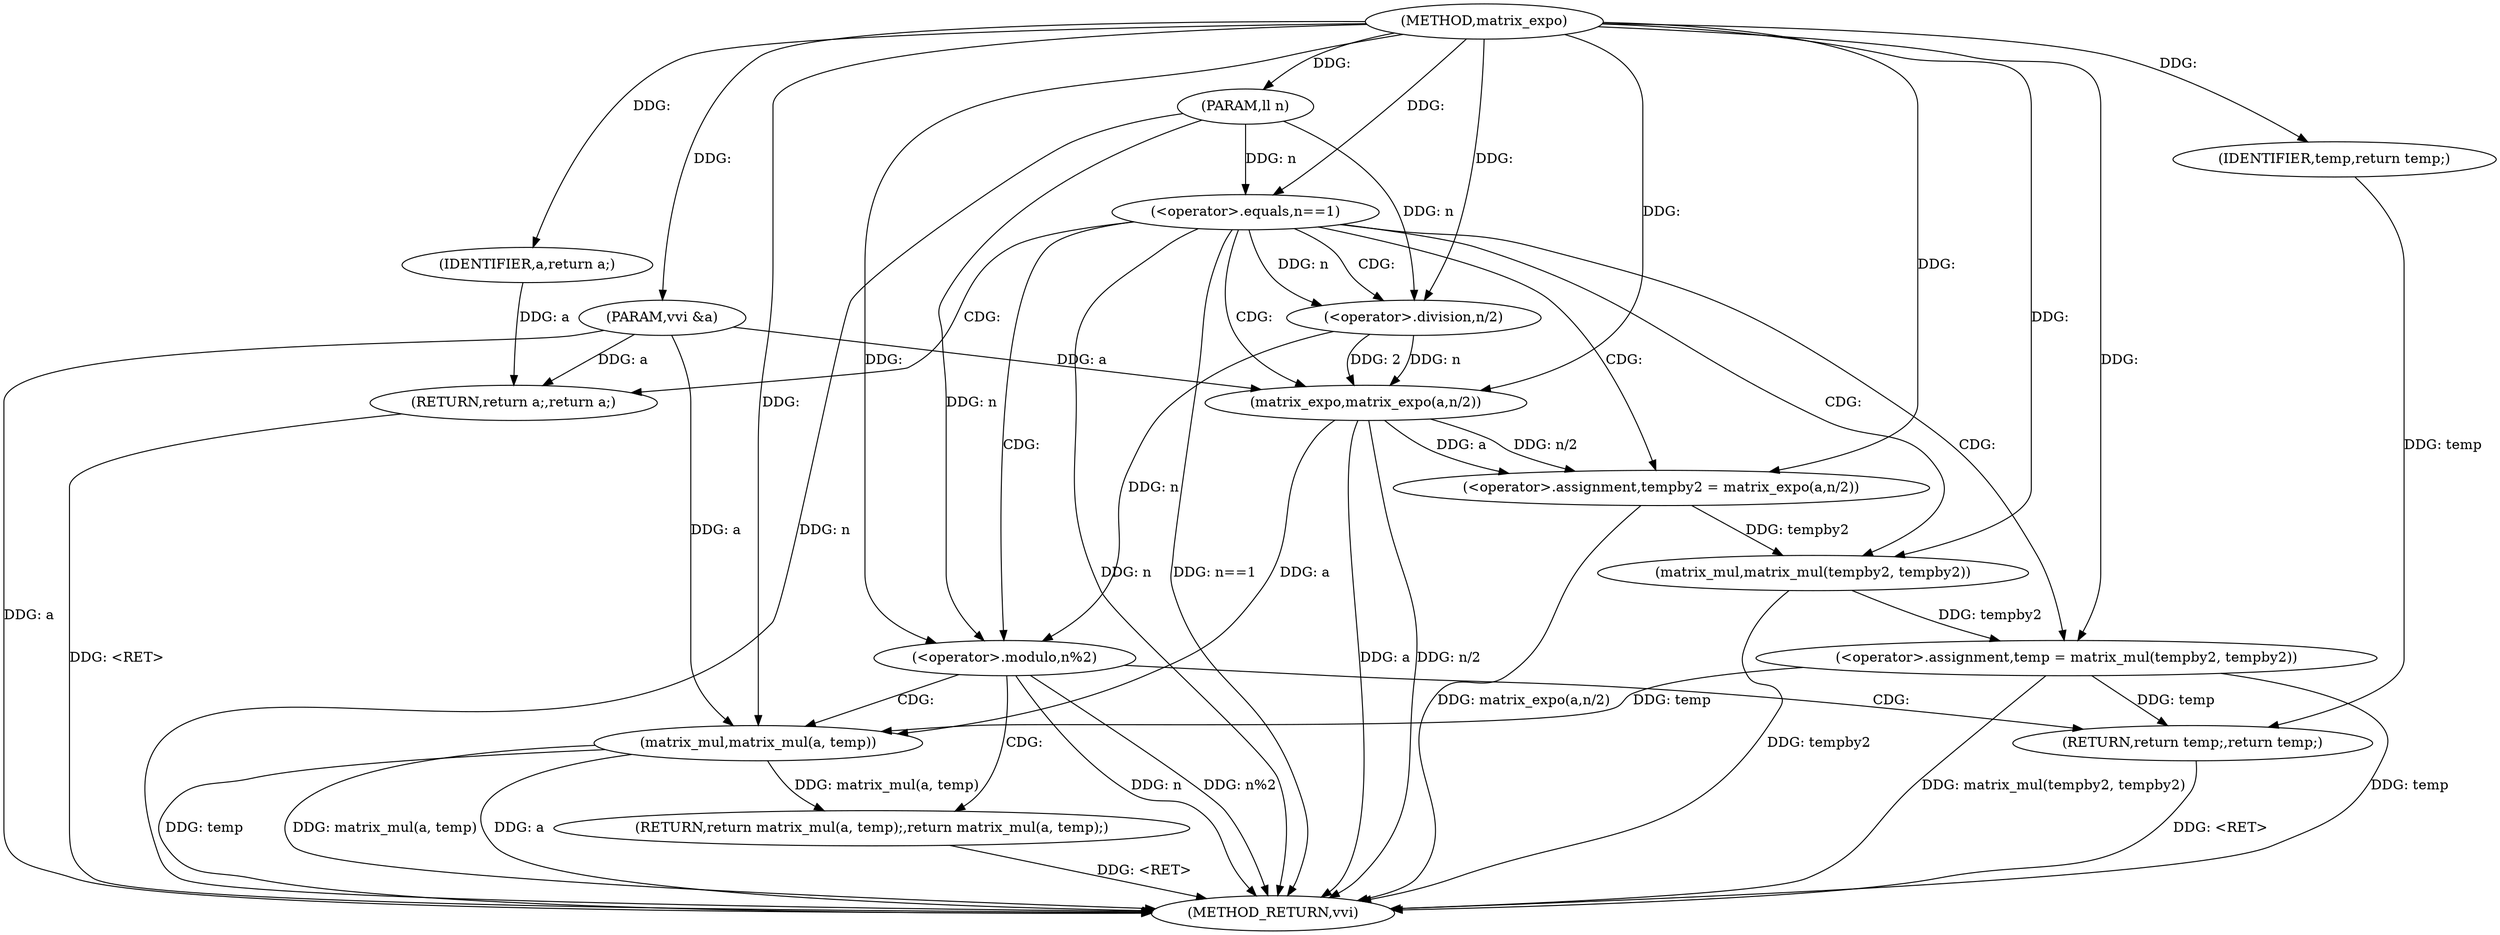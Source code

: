 digraph "matrix_expo" {  
"1000534" [label = "(METHOD,matrix_expo)" ]
"1000569" [label = "(METHOD_RETURN,vvi)" ]
"1000535" [label = "(PARAM,vvi &a)" ]
"1000536" [label = "(PARAM,ll n)" ]
"1000545" [label = "(<operator>.assignment,tempby2 = matrix_expo(a,n/2))" ]
"1000553" [label = "(<operator>.assignment,temp = matrix_mul(tempby2, tempby2))" ]
"1000539" [label = "(<operator>.equals,n==1)" ]
"1000542" [label = "(RETURN,return a;,return a;)" ]
"1000559" [label = "(<operator>.modulo,n%2)" ]
"1000562" [label = "(RETURN,return matrix_mul(a, temp);,return matrix_mul(a, temp);)" ]
"1000543" [label = "(IDENTIFIER,a,return a;)" ]
"1000547" [label = "(matrix_expo,matrix_expo(a,n/2))" ]
"1000555" [label = "(matrix_mul,matrix_mul(tempby2, tempby2))" ]
"1000563" [label = "(matrix_mul,matrix_mul(a, temp))" ]
"1000567" [label = "(RETURN,return temp;,return temp;)" ]
"1000549" [label = "(<operator>.division,n/2)" ]
"1000568" [label = "(IDENTIFIER,temp,return temp;)" ]
  "1000562" -> "1000569"  [ label = "DDG: <RET>"] 
  "1000542" -> "1000569"  [ label = "DDG: <RET>"] 
  "1000567" -> "1000569"  [ label = "DDG: <RET>"] 
  "1000535" -> "1000569"  [ label = "DDG: a"] 
  "1000536" -> "1000569"  [ label = "DDG: n"] 
  "1000539" -> "1000569"  [ label = "DDG: n"] 
  "1000539" -> "1000569"  [ label = "DDG: n==1"] 
  "1000547" -> "1000569"  [ label = "DDG: a"] 
  "1000547" -> "1000569"  [ label = "DDG: n/2"] 
  "1000545" -> "1000569"  [ label = "DDG: matrix_expo(a,n/2)"] 
  "1000553" -> "1000569"  [ label = "DDG: temp"] 
  "1000555" -> "1000569"  [ label = "DDG: tempby2"] 
  "1000553" -> "1000569"  [ label = "DDG: matrix_mul(tempby2, tempby2)"] 
  "1000559" -> "1000569"  [ label = "DDG: n"] 
  "1000559" -> "1000569"  [ label = "DDG: n%2"] 
  "1000563" -> "1000569"  [ label = "DDG: a"] 
  "1000563" -> "1000569"  [ label = "DDG: temp"] 
  "1000563" -> "1000569"  [ label = "DDG: matrix_mul(a, temp)"] 
  "1000534" -> "1000535"  [ label = "DDG: "] 
  "1000534" -> "1000536"  [ label = "DDG: "] 
  "1000547" -> "1000545"  [ label = "DDG: a"] 
  "1000547" -> "1000545"  [ label = "DDG: n/2"] 
  "1000555" -> "1000553"  [ label = "DDG: tempby2"] 
  "1000543" -> "1000542"  [ label = "DDG: a"] 
  "1000535" -> "1000542"  [ label = "DDG: a"] 
  "1000534" -> "1000545"  [ label = "DDG: "] 
  "1000534" -> "1000553"  [ label = "DDG: "] 
  "1000563" -> "1000562"  [ label = "DDG: matrix_mul(a, temp)"] 
  "1000536" -> "1000539"  [ label = "DDG: n"] 
  "1000534" -> "1000539"  [ label = "DDG: "] 
  "1000534" -> "1000543"  [ label = "DDG: "] 
  "1000535" -> "1000547"  [ label = "DDG: a"] 
  "1000534" -> "1000547"  [ label = "DDG: "] 
  "1000549" -> "1000547"  [ label = "DDG: n"] 
  "1000549" -> "1000547"  [ label = "DDG: 2"] 
  "1000545" -> "1000555"  [ label = "DDG: tempby2"] 
  "1000534" -> "1000555"  [ label = "DDG: "] 
  "1000549" -> "1000559"  [ label = "DDG: n"] 
  "1000536" -> "1000559"  [ label = "DDG: n"] 
  "1000534" -> "1000559"  [ label = "DDG: "] 
  "1000568" -> "1000567"  [ label = "DDG: temp"] 
  "1000553" -> "1000567"  [ label = "DDG: temp"] 
  "1000539" -> "1000549"  [ label = "DDG: n"] 
  "1000536" -> "1000549"  [ label = "DDG: n"] 
  "1000534" -> "1000549"  [ label = "DDG: "] 
  "1000547" -> "1000563"  [ label = "DDG: a"] 
  "1000535" -> "1000563"  [ label = "DDG: a"] 
  "1000534" -> "1000563"  [ label = "DDG: "] 
  "1000553" -> "1000563"  [ label = "DDG: temp"] 
  "1000534" -> "1000568"  [ label = "DDG: "] 
  "1000539" -> "1000545"  [ label = "CDG: "] 
  "1000539" -> "1000553"  [ label = "CDG: "] 
  "1000539" -> "1000547"  [ label = "CDG: "] 
  "1000539" -> "1000555"  [ label = "CDG: "] 
  "1000539" -> "1000549"  [ label = "CDG: "] 
  "1000539" -> "1000559"  [ label = "CDG: "] 
  "1000539" -> "1000542"  [ label = "CDG: "] 
  "1000559" -> "1000562"  [ label = "CDG: "] 
  "1000559" -> "1000563"  [ label = "CDG: "] 
  "1000559" -> "1000567"  [ label = "CDG: "] 
}
